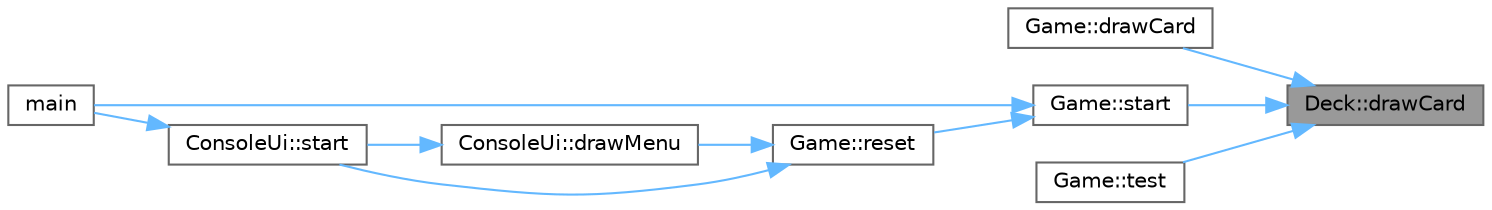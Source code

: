 digraph "Deck::drawCard"
{
 // LATEX_PDF_SIZE
  bgcolor="transparent";
  edge [fontname=Helvetica,fontsize=10,labelfontname=Helvetica,labelfontsize=10];
  node [fontname=Helvetica,fontsize=10,shape=box,height=0.2,width=0.4];
  rankdir="RL";
  Node1 [id="Node000001",label="Deck::drawCard",height=0.2,width=0.4,color="gray40", fillcolor="grey60", style="filled", fontcolor="black",tooltip="Draws the top card from the deck."];
  Node1 -> Node2 [id="edge1_Node000001_Node000002",dir="back",color="steelblue1",style="solid",tooltip=" "];
  Node2 [id="Node000002",label="Game::drawCard",height=0.2,width=0.4,color="grey40", fillcolor="white", style="filled",URL="$dd/d1f/class_game.html#a1a9056c74c0636f21d79abdd45d3f84b",tooltip="Draws a card from the deck to the pile."];
  Node1 -> Node3 [id="edge2_Node000001_Node000003",dir="back",color="steelblue1",style="solid",tooltip=" "];
  Node3 [id="Node000003",label="Game::start",height=0.2,width=0.4,color="grey40", fillcolor="white", style="filled",URL="$dd/d1f/class_game.html#a3d9b98f7c4a96ecf578f75b96c9f0e90",tooltip="Starts a new game by dealing cards to columns."];
  Node3 -> Node4 [id="edge3_Node000003_Node000004",dir="back",color="steelblue1",style="solid",tooltip=" "];
  Node4 [id="Node000004",label="main",height=0.2,width=0.4,color="grey40", fillcolor="white", style="filled",URL="$df/d0a/main_8cpp.html#ae66f6b31b5ad750f1fe042a706a4e3d4",tooltip=" "];
  Node3 -> Node5 [id="edge4_Node000003_Node000005",dir="back",color="steelblue1",style="solid",tooltip=" "];
  Node5 [id="Node000005",label="Game::reset",height=0.2,width=0.4,color="grey40", fillcolor="white", style="filled",URL="$dd/d1f/class_game.html#a39bb2fd26b5ea6b164f28f9f6723582e",tooltip="Resets the game, shuffling the deck and clearing all piles."];
  Node5 -> Node6 [id="edge5_Node000005_Node000006",dir="back",color="steelblue1",style="solid",tooltip=" "];
  Node6 [id="Node000006",label="ConsoleUi::drawMenu",height=0.2,width=0.4,color="grey40", fillcolor="white", style="filled",URL="$d2/d24/class_console_ui.html#ae0f86707834641c790c575cc38ccf0d7",tooltip="Draws main menu of a game."];
  Node6 -> Node7 [id="edge6_Node000006_Node000007",dir="back",color="steelblue1",style="solid",tooltip=" "];
  Node7 [id="Node000007",label="ConsoleUi::start",height=0.2,width=0.4,color="grey40", fillcolor="white", style="filled",URL="$d2/d24/class_console_ui.html#ad9dc4d58997a5d13824c1883f12a5b68",tooltip="Starts the user interface loop (input and render cycle)."];
  Node7 -> Node4 [id="edge7_Node000007_Node000004",dir="back",color="steelblue1",style="solid",tooltip=" "];
  Node5 -> Node7 [id="edge8_Node000005_Node000007",dir="back",color="steelblue1",style="solid",tooltip=" "];
  Node1 -> Node8 [id="edge9_Node000001_Node000008",dir="back",color="steelblue1",style="solid",tooltip=" "];
  Node8 [id="Node000008",label="Game::test",height=0.2,width=0.4,color="grey40", fillcolor="white", style="filled",URL="$dd/d1f/class_game.html#a991c1a8d7fd73ab1c2095b12674169a0",tooltip="Sets up 4 slots of cards K-2 and puts 4 Aces into deck for development purpose."];
}
